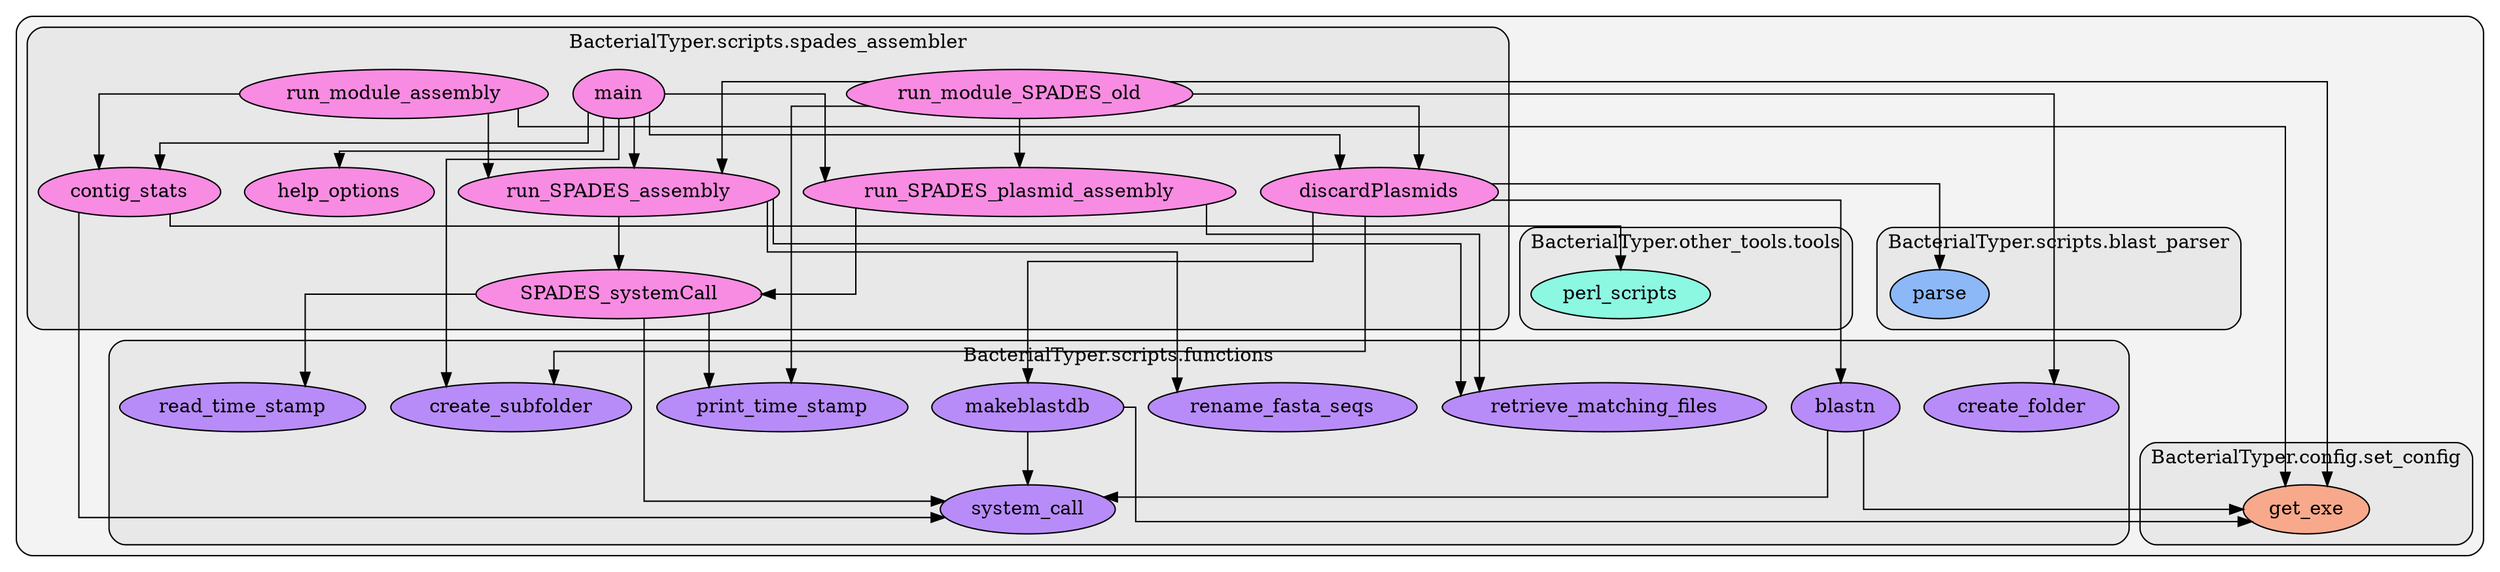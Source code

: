 digraph G {
    graph [splines=ortho, rankdir=TB, clusterrank="local"];
    subgraph cluster_G {

        graph [style="filled,rounded",fillcolor="#80808018", label=""];
        subgraph cluster_BacterialTyper__config__set_config {

            graph [style="filled,rounded",fillcolor="#80808018", label="BacterialTyper.config.set_config"];
        }
        subgraph cluster_BacterialTyper__config__set_config {

            graph [style="filled,rounded",fillcolor="#80808018", label="BacterialTyper.config.set_config"];
        }
        subgraph cluster_BacterialTyper__config__set_config {

            graph [style="filled,rounded",fillcolor="#80808018", label="BacterialTyper.config.set_config"];
        }
        subgraph cluster_BacterialTyper__config__set_config {

            graph [style="filled,rounded",fillcolor="#80808018", label="BacterialTyper.config.set_config"];
        }
        subgraph cluster_BacterialTyper__config__set_config {

            graph [style="filled,rounded",fillcolor="#80808018", label="BacterialTyper.config.set_config"];
        }
        subgraph cluster_BacterialTyper__config__set_config {

            graph [style="filled,rounded",fillcolor="#80808018", label="BacterialTyper.config.set_config"];
        }
        subgraph cluster_BacterialTyper__config__set_config {

            graph [style="filled,rounded",fillcolor="#80808018", label="BacterialTyper.config.set_config"];
        }
        subgraph cluster_BacterialTyper__config__set_config {

            graph [style="filled,rounded",fillcolor="#80808018", label="BacterialTyper.config.set_config"];
        }
        subgraph cluster_BacterialTyper__config__set_config {

            graph [style="filled,rounded",fillcolor="#80808018", label="BacterialTyper.config.set_config"];
            BacterialTyper__config__set_config__get_exe [label="get_exe", style="filled", fillcolor="#ff8e65b2", fontcolor="#000000", group="2"];
        }
        subgraph cluster_BacterialTyper__config__set_config {

            graph [style="filled,rounded",fillcolor="#80808018", label="BacterialTyper.config.set_config"];
        }
        subgraph cluster_BacterialTyper__config__set_config {

            graph [style="filled,rounded",fillcolor="#80808018", label="BacterialTyper.config.set_config"];
        }
        subgraph cluster_BacterialTyper__config__set_config {

            graph [style="filled,rounded",fillcolor="#80808018", label="BacterialTyper.config.set_config"];
        }
        subgraph cluster_BacterialTyper__config__set_config {

            graph [style="filled,rounded",fillcolor="#80808018", label="BacterialTyper.config.set_config"];
        }
        subgraph cluster_BacterialTyper__config__set_config {

            graph [style="filled,rounded",fillcolor="#80808018", label="BacterialTyper.config.set_config"];
        }
        subgraph cluster_BacterialTyper__other_tools__tools {

            graph [style="filled,rounded",fillcolor="#80808018", label="BacterialTyper.other_tools.tools"];
        }
        subgraph cluster_BacterialTyper__other_tools__tools {

            graph [style="filled,rounded",fillcolor="#80808018", label="BacterialTyper.other_tools.tools"];
            BacterialTyper__other_tools__tools__perl_scripts [label="perl_scripts", style="filled", fillcolor="#65ffe0b2", fontcolor="#000000", group="21"];
        }
        subgraph cluster_BacterialTyper__scripts__blast_parser {

            graph [style="filled,rounded",fillcolor="#80808018", label="BacterialTyper.scripts.blast_parser"];
        }
        subgraph cluster_BacterialTyper__scripts__blast_parser {

            graph [style="filled,rounded",fillcolor="#80808018", label="BacterialTyper.scripts.blast_parser"];
        }
        subgraph cluster_BacterialTyper__scripts__blast_parser {

            graph [style="filled,rounded",fillcolor="#80808018", label="BacterialTyper.scripts.blast_parser"];
            BacterialTyper__scripts__blast_parser__parse [label="parse", style="filled", fillcolor="#65a3ffb2", fontcolor="#000000", group="27"];
        }
        subgraph cluster_BacterialTyper__scripts__functions {

            graph [style="filled,rounded",fillcolor="#80808018", label="BacterialTyper.scripts.functions"];
            BacterialTyper__scripts__functions__blastn [label="blastn", style="filled", fillcolor="#a365ffb2", fontcolor="#000000", group="33"];
        }
        subgraph cluster_BacterialTyper__scripts__functions {

            graph [style="filled,rounded",fillcolor="#80808018", label="BacterialTyper.scripts.functions"];
        }
        subgraph cluster_BacterialTyper__scripts__functions {

            graph [style="filled,rounded",fillcolor="#80808018", label="BacterialTyper.scripts.functions"];
        }
        subgraph cluster_BacterialTyper__scripts__functions {

            graph [style="filled,rounded",fillcolor="#80808018", label="BacterialTyper.scripts.functions"];
        }
        subgraph cluster_BacterialTyper__scripts__functions {

            graph [style="filled,rounded",fillcolor="#80808018", label="BacterialTyper.scripts.functions"];
        }
        subgraph cluster_BacterialTyper__scripts__functions {

            graph [style="filled,rounded",fillcolor="#80808018", label="BacterialTyper.scripts.functions"];
            BacterialTyper__scripts__functions__create_folder [label="create_folder", style="filled", fillcolor="#a365ffb2", fontcolor="#000000", group="33"];
        }
        subgraph cluster_BacterialTyper__scripts__functions {

            graph [style="filled,rounded",fillcolor="#80808018", label="BacterialTyper.scripts.functions"];
        }
        subgraph cluster_BacterialTyper__scripts__functions {

            graph [style="filled,rounded",fillcolor="#80808018", label="BacterialTyper.scripts.functions"];
            BacterialTyper__scripts__functions__create_subfolder [label="create_subfolder", style="filled", fillcolor="#a365ffb2", fontcolor="#000000", group="33"];
        }
        subgraph cluster_BacterialTyper__scripts__functions {

            graph [style="filled,rounded",fillcolor="#80808018", label="BacterialTyper.scripts.functions"];
        }
        subgraph cluster_BacterialTyper__scripts__functions {

            graph [style="filled,rounded",fillcolor="#80808018", label="BacterialTyper.scripts.functions"];
        }
        subgraph cluster_BacterialTyper__scripts__functions {

            graph [style="filled,rounded",fillcolor="#80808018", label="BacterialTyper.scripts.functions"];
        }
        subgraph cluster_BacterialTyper__scripts__functions {

            graph [style="filled,rounded",fillcolor="#80808018", label="BacterialTyper.scripts.functions"];
        }
        subgraph cluster_BacterialTyper__scripts__functions {

            graph [style="filled,rounded",fillcolor="#80808018", label="BacterialTyper.scripts.functions"];
        }
        subgraph cluster_BacterialTyper__scripts__functions {

            graph [style="filled,rounded",fillcolor="#80808018", label="BacterialTyper.scripts.functions"];
        }
        subgraph cluster_BacterialTyper__scripts__functions {

            graph [style="filled,rounded",fillcolor="#80808018", label="BacterialTyper.scripts.functions"];
        }
        subgraph cluster_BacterialTyper__scripts__functions {

            graph [style="filled,rounded",fillcolor="#80808018", label="BacterialTyper.scripts.functions"];
        }
        subgraph cluster_BacterialTyper__scripts__functions {

            graph [style="filled,rounded",fillcolor="#80808018", label="BacterialTyper.scripts.functions"];
        }
        subgraph cluster_BacterialTyper__scripts__functions {

            graph [style="filled,rounded",fillcolor="#80808018", label="BacterialTyper.scripts.functions"];
        }
        subgraph cluster_BacterialTyper__scripts__functions {

            graph [style="filled,rounded",fillcolor="#80808018", label="BacterialTyper.scripts.functions"];
        }
        subgraph cluster_BacterialTyper__scripts__functions {

            graph [style="filled,rounded",fillcolor="#80808018", label="BacterialTyper.scripts.functions"];
        }
        subgraph cluster_BacterialTyper__scripts__functions {

            graph [style="filled,rounded",fillcolor="#80808018", label="BacterialTyper.scripts.functions"];
            BacterialTyper__scripts__functions__makeblastdb [label="makeblastdb", style="filled", fillcolor="#a365ffb2", fontcolor="#000000", group="33"];
        }
        subgraph cluster_BacterialTyper__scripts__functions {

            graph [style="filled,rounded",fillcolor="#80808018", label="BacterialTyper.scripts.functions"];
        }
        subgraph cluster_BacterialTyper__scripts__functions {

            graph [style="filled,rounded",fillcolor="#80808018", label="BacterialTyper.scripts.functions"];
        }
        subgraph cluster_BacterialTyper__scripts__functions {

            graph [style="filled,rounded",fillcolor="#80808018", label="BacterialTyper.scripts.functions"];
        }
        subgraph cluster_BacterialTyper__scripts__functions {

            graph [style="filled,rounded",fillcolor="#80808018", label="BacterialTyper.scripts.functions"];
        }
        subgraph cluster_BacterialTyper__scripts__functions {

            graph [style="filled,rounded",fillcolor="#80808018", label="BacterialTyper.scripts.functions"];
        }
        subgraph cluster_BacterialTyper__scripts__functions {

            graph [style="filled,rounded",fillcolor="#80808018", label="BacterialTyper.scripts.functions"];
        }
        subgraph cluster_BacterialTyper__scripts__functions {

            graph [style="filled,rounded",fillcolor="#80808018", label="BacterialTyper.scripts.functions"];
        }
        subgraph cluster_BacterialTyper__scripts__functions {

            graph [style="filled,rounded",fillcolor="#80808018", label="BacterialTyper.scripts.functions"];
        }
        subgraph cluster_BacterialTyper__scripts__functions {

            graph [style="filled,rounded",fillcolor="#80808018", label="BacterialTyper.scripts.functions"];
            BacterialTyper__scripts__functions__print_time_stamp [label="print_time_stamp", style="filled", fillcolor="#a365ffb2", fontcolor="#000000", group="33"];
        }
        subgraph cluster_BacterialTyper__scripts__functions {

            graph [style="filled,rounded",fillcolor="#80808018", label="BacterialTyper.scripts.functions"];
        }
        subgraph cluster_BacterialTyper__scripts__functions {

            graph [style="filled,rounded",fillcolor="#80808018", label="BacterialTyper.scripts.functions"];
        }
        subgraph cluster_BacterialTyper__scripts__functions {

            graph [style="filled,rounded",fillcolor="#80808018", label="BacterialTyper.scripts.functions"];
            BacterialTyper__scripts__functions__read_time_stamp [label="read_time_stamp", style="filled", fillcolor="#a365ffb2", fontcolor="#000000", group="33"];
        }
        subgraph cluster_BacterialTyper__scripts__functions {

            graph [style="filled,rounded",fillcolor="#80808018", label="BacterialTyper.scripts.functions"];
            BacterialTyper__scripts__functions__rename_fasta_seqs [label="rename_fasta_seqs", style="filled", fillcolor="#a365ffb2", fontcolor="#000000", group="33"];
        }
        subgraph cluster_BacterialTyper__scripts__functions {

            graph [style="filled,rounded",fillcolor="#80808018", label="BacterialTyper.scripts.functions"];
            BacterialTyper__scripts__functions__retrieve_matching_files [label="retrieve_matching_files", style="filled", fillcolor="#a365ffb2", fontcolor="#000000", group="33"];
        }
        subgraph cluster_BacterialTyper__scripts__functions {

            graph [style="filled,rounded",fillcolor="#80808018", label="BacterialTyper.scripts.functions"];
        }
        subgraph cluster_BacterialTyper__scripts__functions {

            graph [style="filled,rounded",fillcolor="#80808018", label="BacterialTyper.scripts.functions"];
            BacterialTyper__scripts__functions__system_call [label="system_call", style="filled", fillcolor="#a365ffb2", fontcolor="#000000", group="33"];
        }
        subgraph cluster_BacterialTyper__scripts__functions {

            graph [style="filled,rounded",fillcolor="#80808018", label="BacterialTyper.scripts.functions"];
        }
        subgraph cluster_BacterialTyper__scripts__functions {

            graph [style="filled,rounded",fillcolor="#80808018", label="BacterialTyper.scripts.functions"];
        }
        subgraph cluster_BacterialTyper__scripts__spades_assembler {

            graph [style="filled,rounded",fillcolor="#80808018", label="BacterialTyper.scripts.spades_assembler"];
            BacterialTyper__scripts__spades_assembler__SPADES_systemCall [label="SPADES_systemCall", style="filled", fillcolor="#ff65e0b2", fontcolor="#000000", group="39"];
        }
        subgraph cluster_BacterialTyper__scripts__spades_assembler {

            graph [style="filled,rounded",fillcolor="#80808018", label="BacterialTyper.scripts.spades_assembler"];
            BacterialTyper__scripts__spades_assembler__contig_stats [label="contig_stats", style="filled", fillcolor="#ff65e0b2", fontcolor="#000000", group="39"];
        }
        subgraph cluster_BacterialTyper__scripts__spades_assembler {

            graph [style="filled,rounded",fillcolor="#80808018", label="BacterialTyper.scripts.spades_assembler"];
            BacterialTyper__scripts__spades_assembler__discardPlasmids [label="discardPlasmids", style="filled", fillcolor="#ff65e0b2", fontcolor="#000000", group="39"];
        }
        subgraph cluster_BacterialTyper__scripts__spades_assembler {

            graph [style="filled,rounded",fillcolor="#80808018", label="BacterialTyper.scripts.spades_assembler"];
            BacterialTyper__scripts__spades_assembler__help_options [label="help_options", style="filled", fillcolor="#ff65e0b2", fontcolor="#000000", group="39"];
        }
        subgraph cluster_BacterialTyper__scripts__spades_assembler {

            graph [style="filled,rounded",fillcolor="#80808018", label="BacterialTyper.scripts.spades_assembler"];
            BacterialTyper__scripts__spades_assembler__main [label="main", style="filled", fillcolor="#ff65e0b2", fontcolor="#000000", group="39"];
        }
        subgraph cluster_BacterialTyper__scripts__spades_assembler {

            graph [style="filled,rounded",fillcolor="#80808018", label="BacterialTyper.scripts.spades_assembler"];
            BacterialTyper__scripts__spades_assembler__run_SPADES_assembly [label="run_SPADES_assembly", style="filled", fillcolor="#ff65e0b2", fontcolor="#000000", group="39"];
        }
        subgraph cluster_BacterialTyper__scripts__spades_assembler {

            graph [style="filled,rounded",fillcolor="#80808018", label="BacterialTyper.scripts.spades_assembler"];
            BacterialTyper__scripts__spades_assembler__run_SPADES_plasmid_assembly [label="run_SPADES_plasmid_assembly", style="filled", fillcolor="#ff65e0b2", fontcolor="#000000", group="39"];
        }
        subgraph cluster_BacterialTyper__scripts__spades_assembler {

            graph [style="filled,rounded",fillcolor="#80808018", label="BacterialTyper.scripts.spades_assembler"];
            BacterialTyper__scripts__spades_assembler__run_module_SPADES_old [label="run_module_SPADES_old", style="filled", fillcolor="#ff65e0b2", fontcolor="#000000", group="39"];
        }
        subgraph cluster_BacterialTyper__scripts__spades_assembler {

            graph [style="filled,rounded",fillcolor="#80808018", label="BacterialTyper.scripts.spades_assembler"];
            BacterialTyper__scripts__spades_assembler__run_module_assembly [label="run_module_assembly", style="filled", fillcolor="#ff65e0b2", fontcolor="#000000", group="39"];
        }
    }
        BacterialTyper__scripts__functions__makeblastdb -> BacterialTyper__scripts__functions__system_call [style="solid", color="#000000"];
        BacterialTyper__scripts__functions__makeblastdb -> BacterialTyper__config__set_config__get_exe [style="solid", color="#000000"];
        BacterialTyper__scripts__functions__blastn -> BacterialTyper__scripts__functions__system_call [style="solid", color="#000000"];
        BacterialTyper__scripts__functions__blastn -> BacterialTyper__config__set_config__get_exe [style="solid", color="#000000"];
        BacterialTyper__scripts__spades_assembler__run_SPADES_plasmid_assembly -> BacterialTyper__scripts__functions__retrieve_matching_files [style="solid", color="#000000"];
        BacterialTyper__scripts__spades_assembler__run_SPADES_plasmid_assembly -> BacterialTyper__scripts__spades_assembler__SPADES_systemCall [style="solid", color="#000000"];
        BacterialTyper__scripts__spades_assembler__run_SPADES_assembly -> BacterialTyper__scripts__functions__rename_fasta_seqs [style="solid", color="#000000"];
        BacterialTyper__scripts__spades_assembler__run_SPADES_assembly -> BacterialTyper__scripts__functions__retrieve_matching_files [style="solid", color="#000000"];
        BacterialTyper__scripts__spades_assembler__run_SPADES_assembly -> BacterialTyper__scripts__spades_assembler__SPADES_systemCall [style="solid", color="#000000"];
        BacterialTyper__scripts__spades_assembler__SPADES_systemCall -> BacterialTyper__scripts__functions__system_call [style="solid", color="#000000"];
        BacterialTyper__scripts__spades_assembler__SPADES_systemCall -> BacterialTyper__scripts__functions__print_time_stamp [style="solid", color="#000000"];
        BacterialTyper__scripts__spades_assembler__SPADES_systemCall -> BacterialTyper__scripts__functions__read_time_stamp [style="solid", color="#000000"];
        BacterialTyper__scripts__spades_assembler__run_module_assembly -> BacterialTyper__scripts__spades_assembler__contig_stats [style="solid", color="#000000"];
        BacterialTyper__scripts__spades_assembler__run_module_assembly -> BacterialTyper__config__set_config__get_exe [style="solid", color="#000000"];
        BacterialTyper__scripts__spades_assembler__run_module_assembly -> BacterialTyper__scripts__spades_assembler__run_SPADES_assembly [style="solid", color="#000000"];
        BacterialTyper__scripts__spades_assembler__discardPlasmids -> BacterialTyper__scripts__blast_parser__parse [style="solid", color="#000000"];
        BacterialTyper__scripts__spades_assembler__discardPlasmids -> BacterialTyper__scripts__functions__create_subfolder [style="solid", color="#000000"];
        BacterialTyper__scripts__spades_assembler__discardPlasmids -> BacterialTyper__scripts__functions__makeblastdb [style="solid", color="#000000"];
        BacterialTyper__scripts__spades_assembler__discardPlasmids -> BacterialTyper__scripts__functions__blastn [style="solid", color="#000000"];
        BacterialTyper__scripts__spades_assembler__contig_stats -> BacterialTyper__scripts__functions__system_call [style="solid", color="#000000"];
        BacterialTyper__scripts__spades_assembler__contig_stats -> BacterialTyper__other_tools__tools__perl_scripts [style="solid", color="#000000"];
        BacterialTyper__scripts__spades_assembler__main -> BacterialTyper__scripts__functions__create_subfolder [style="solid", color="#000000"];
        BacterialTyper__scripts__spades_assembler__main -> BacterialTyper__scripts__spades_assembler__run_SPADES_plasmid_assembly [style="solid", color="#000000"];
        BacterialTyper__scripts__spades_assembler__main -> BacterialTyper__scripts__spades_assembler__run_SPADES_assembly [style="solid", color="#000000"];
        BacterialTyper__scripts__spades_assembler__main -> BacterialTyper__scripts__spades_assembler__discardPlasmids [style="solid", color="#000000"];
        BacterialTyper__scripts__spades_assembler__main -> BacterialTyper__scripts__spades_assembler__contig_stats [style="solid", color="#000000"];
        BacterialTyper__scripts__spades_assembler__main -> BacterialTyper__scripts__spades_assembler__help_options [style="solid", color="#000000"];
        BacterialTyper__scripts__spades_assembler__run_module_SPADES_old -> BacterialTyper__scripts__spades_assembler__discardPlasmids [style="solid", color="#000000"];
        BacterialTyper__scripts__spades_assembler__run_module_SPADES_old -> BacterialTyper__scripts__spades_assembler__run_SPADES_plasmid_assembly [style="solid", color="#000000"];
        BacterialTyper__scripts__spades_assembler__run_module_SPADES_old -> BacterialTyper__scripts__functions__create_folder [style="solid", color="#000000"];
        BacterialTyper__scripts__spades_assembler__run_module_SPADES_old -> BacterialTyper__scripts__functions__print_time_stamp [style="solid", color="#000000"];
        BacterialTyper__scripts__spades_assembler__run_module_SPADES_old -> BacterialTyper__config__set_config__get_exe [style="solid", color="#000000"];
        BacterialTyper__scripts__spades_assembler__run_module_SPADES_old -> BacterialTyper__scripts__spades_assembler__run_SPADES_assembly [style="solid", color="#000000"];
    }
